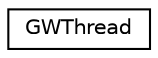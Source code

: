 digraph "Иерархия классов. Графический вид."
{
  edge [fontname="Helvetica",fontsize="10",labelfontname="Helvetica",labelfontsize="10"];
  node [fontname="Helvetica",fontsize="10",shape=record];
  rankdir="LR";
  Node0 [label="GWThread",height=0.2,width=0.4,color="black", fillcolor="white", style="filled",URL="$classGWThread.html"];
}
